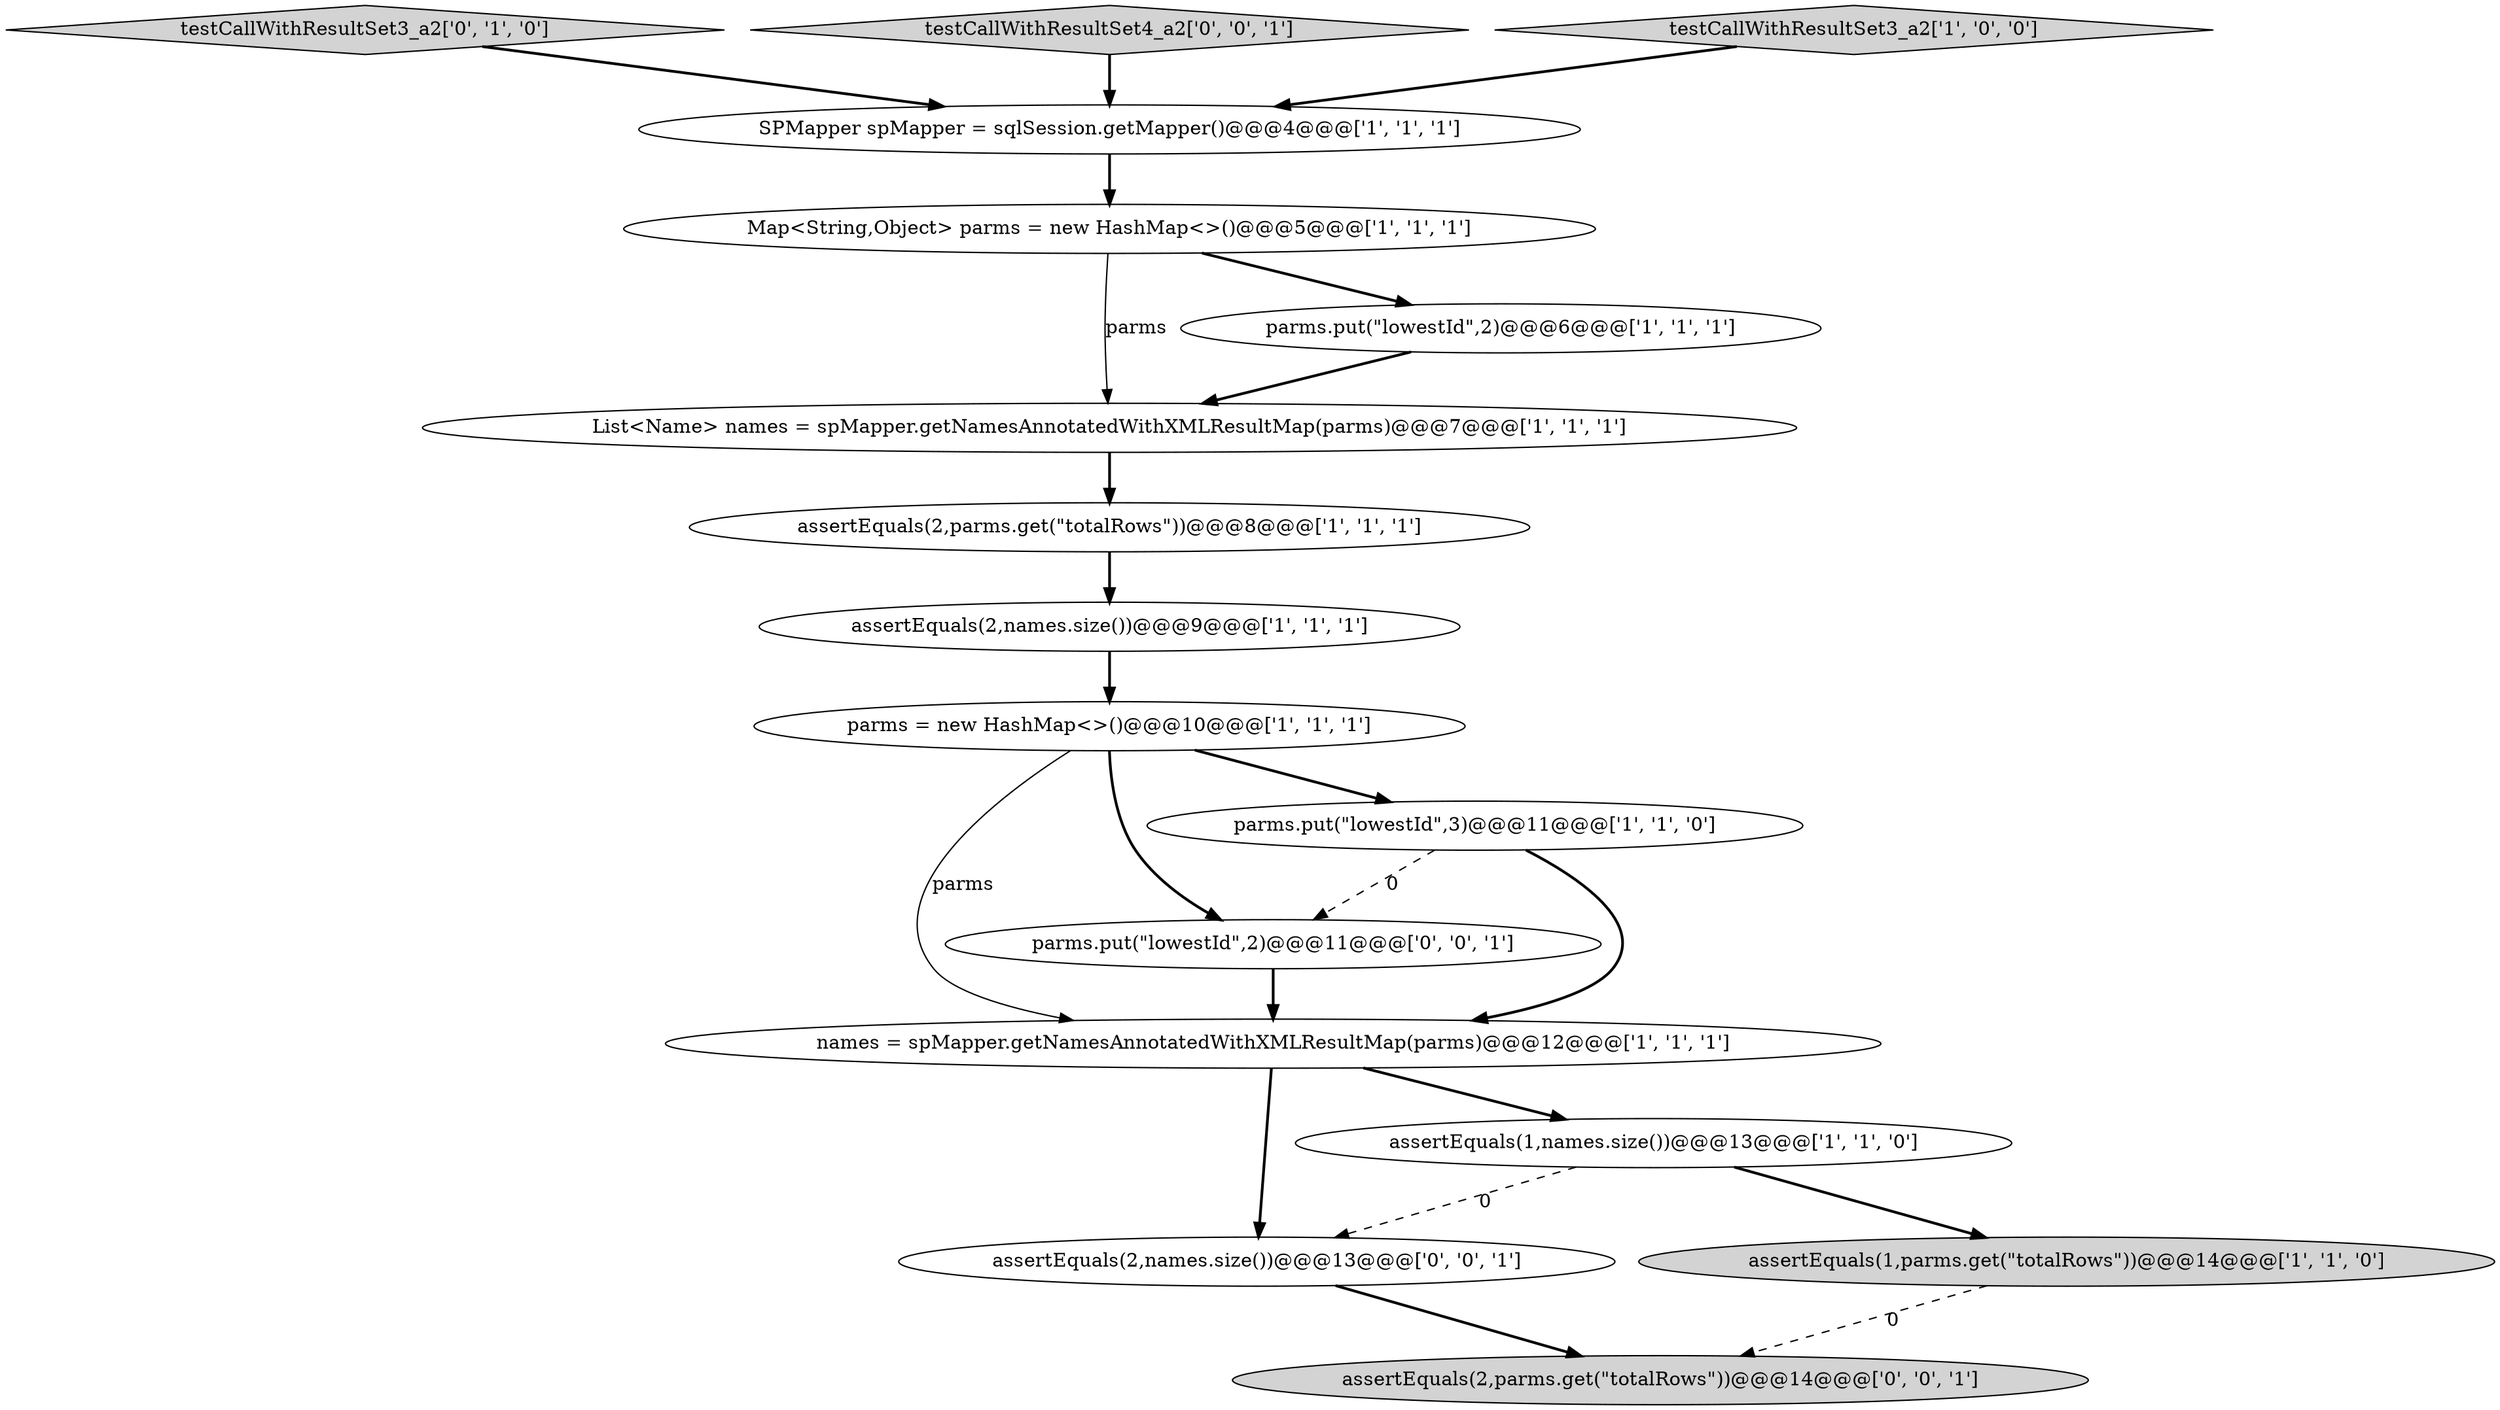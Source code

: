 digraph {
13 [style = filled, label = "assertEquals(2,names.size())@@@13@@@['0', '0', '1']", fillcolor = white, shape = ellipse image = "AAA0AAABBB3BBB"];
14 [style = filled, label = "parms.put(\"lowestId\",2)@@@11@@@['0', '0', '1']", fillcolor = white, shape = ellipse image = "AAA0AAABBB3BBB"];
12 [style = filled, label = "testCallWithResultSet3_a2['0', '1', '0']", fillcolor = lightgray, shape = diamond image = "AAA0AAABBB2BBB"];
8 [style = filled, label = "assertEquals(1,parms.get(\"totalRows\"))@@@14@@@['1', '1', '0']", fillcolor = lightgray, shape = ellipse image = "AAA0AAABBB1BBB"];
11 [style = filled, label = "List<Name> names = spMapper.getNamesAnnotatedWithXMLResultMap(parms)@@@7@@@['1', '1', '1']", fillcolor = white, shape = ellipse image = "AAA0AAABBB1BBB"];
16 [style = filled, label = "testCallWithResultSet4_a2['0', '0', '1']", fillcolor = lightgray, shape = diamond image = "AAA0AAABBB3BBB"];
7 [style = filled, label = "parms.put(\"lowestId\",2)@@@6@@@['1', '1', '1']", fillcolor = white, shape = ellipse image = "AAA0AAABBB1BBB"];
0 [style = filled, label = "parms = new HashMap<>()@@@10@@@['1', '1', '1']", fillcolor = white, shape = ellipse image = "AAA0AAABBB1BBB"];
2 [style = filled, label = "assertEquals(1,names.size())@@@13@@@['1', '1', '0']", fillcolor = white, shape = ellipse image = "AAA0AAABBB1BBB"];
1 [style = filled, label = "names = spMapper.getNamesAnnotatedWithXMLResultMap(parms)@@@12@@@['1', '1', '1']", fillcolor = white, shape = ellipse image = "AAA0AAABBB1BBB"];
6 [style = filled, label = "parms.put(\"lowestId\",3)@@@11@@@['1', '1', '0']", fillcolor = white, shape = ellipse image = "AAA0AAABBB1BBB"];
10 [style = filled, label = "SPMapper spMapper = sqlSession.getMapper()@@@4@@@['1', '1', '1']", fillcolor = white, shape = ellipse image = "AAA0AAABBB1BBB"];
5 [style = filled, label = "assertEquals(2,parms.get(\"totalRows\"))@@@8@@@['1', '1', '1']", fillcolor = white, shape = ellipse image = "AAA0AAABBB1BBB"];
15 [style = filled, label = "assertEquals(2,parms.get(\"totalRows\"))@@@14@@@['0', '0', '1']", fillcolor = lightgray, shape = ellipse image = "AAA0AAABBB3BBB"];
3 [style = filled, label = "testCallWithResultSet3_a2['1', '0', '0']", fillcolor = lightgray, shape = diamond image = "AAA0AAABBB1BBB"];
4 [style = filled, label = "Map<String,Object> parms = new HashMap<>()@@@5@@@['1', '1', '1']", fillcolor = white, shape = ellipse image = "AAA0AAABBB1BBB"];
9 [style = filled, label = "assertEquals(2,names.size())@@@9@@@['1', '1', '1']", fillcolor = white, shape = ellipse image = "AAA0AAABBB1BBB"];
7->11 [style = bold, label=""];
9->0 [style = bold, label=""];
5->9 [style = bold, label=""];
0->6 [style = bold, label=""];
16->10 [style = bold, label=""];
8->15 [style = dashed, label="0"];
6->14 [style = dashed, label="0"];
1->13 [style = bold, label=""];
4->7 [style = bold, label=""];
14->1 [style = bold, label=""];
6->1 [style = bold, label=""];
3->10 [style = bold, label=""];
11->5 [style = bold, label=""];
0->14 [style = bold, label=""];
12->10 [style = bold, label=""];
2->13 [style = dashed, label="0"];
0->1 [style = solid, label="parms"];
10->4 [style = bold, label=""];
1->2 [style = bold, label=""];
4->11 [style = solid, label="parms"];
13->15 [style = bold, label=""];
2->8 [style = bold, label=""];
}
